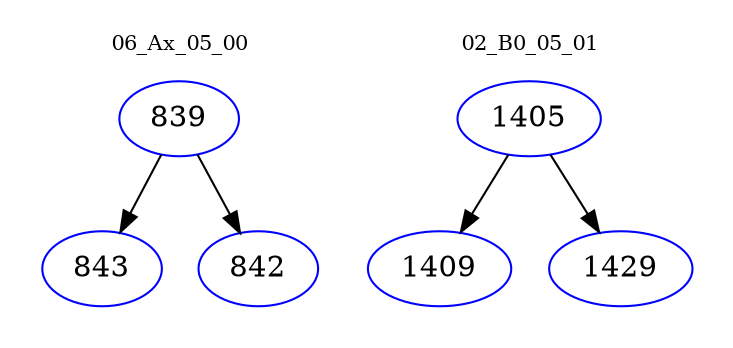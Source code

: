 digraph{
subgraph cluster_0 {
color = white
label = "06_Ax_05_00";
fontsize=10;
T0_839 [label="839", color="blue"]
T0_839 -> T0_843 [color="black"]
T0_843 [label="843", color="blue"]
T0_839 -> T0_842 [color="black"]
T0_842 [label="842", color="blue"]
}
subgraph cluster_1 {
color = white
label = "02_B0_05_01";
fontsize=10;
T1_1405 [label="1405", color="blue"]
T1_1405 -> T1_1409 [color="black"]
T1_1409 [label="1409", color="blue"]
T1_1405 -> T1_1429 [color="black"]
T1_1429 [label="1429", color="blue"]
}
}
